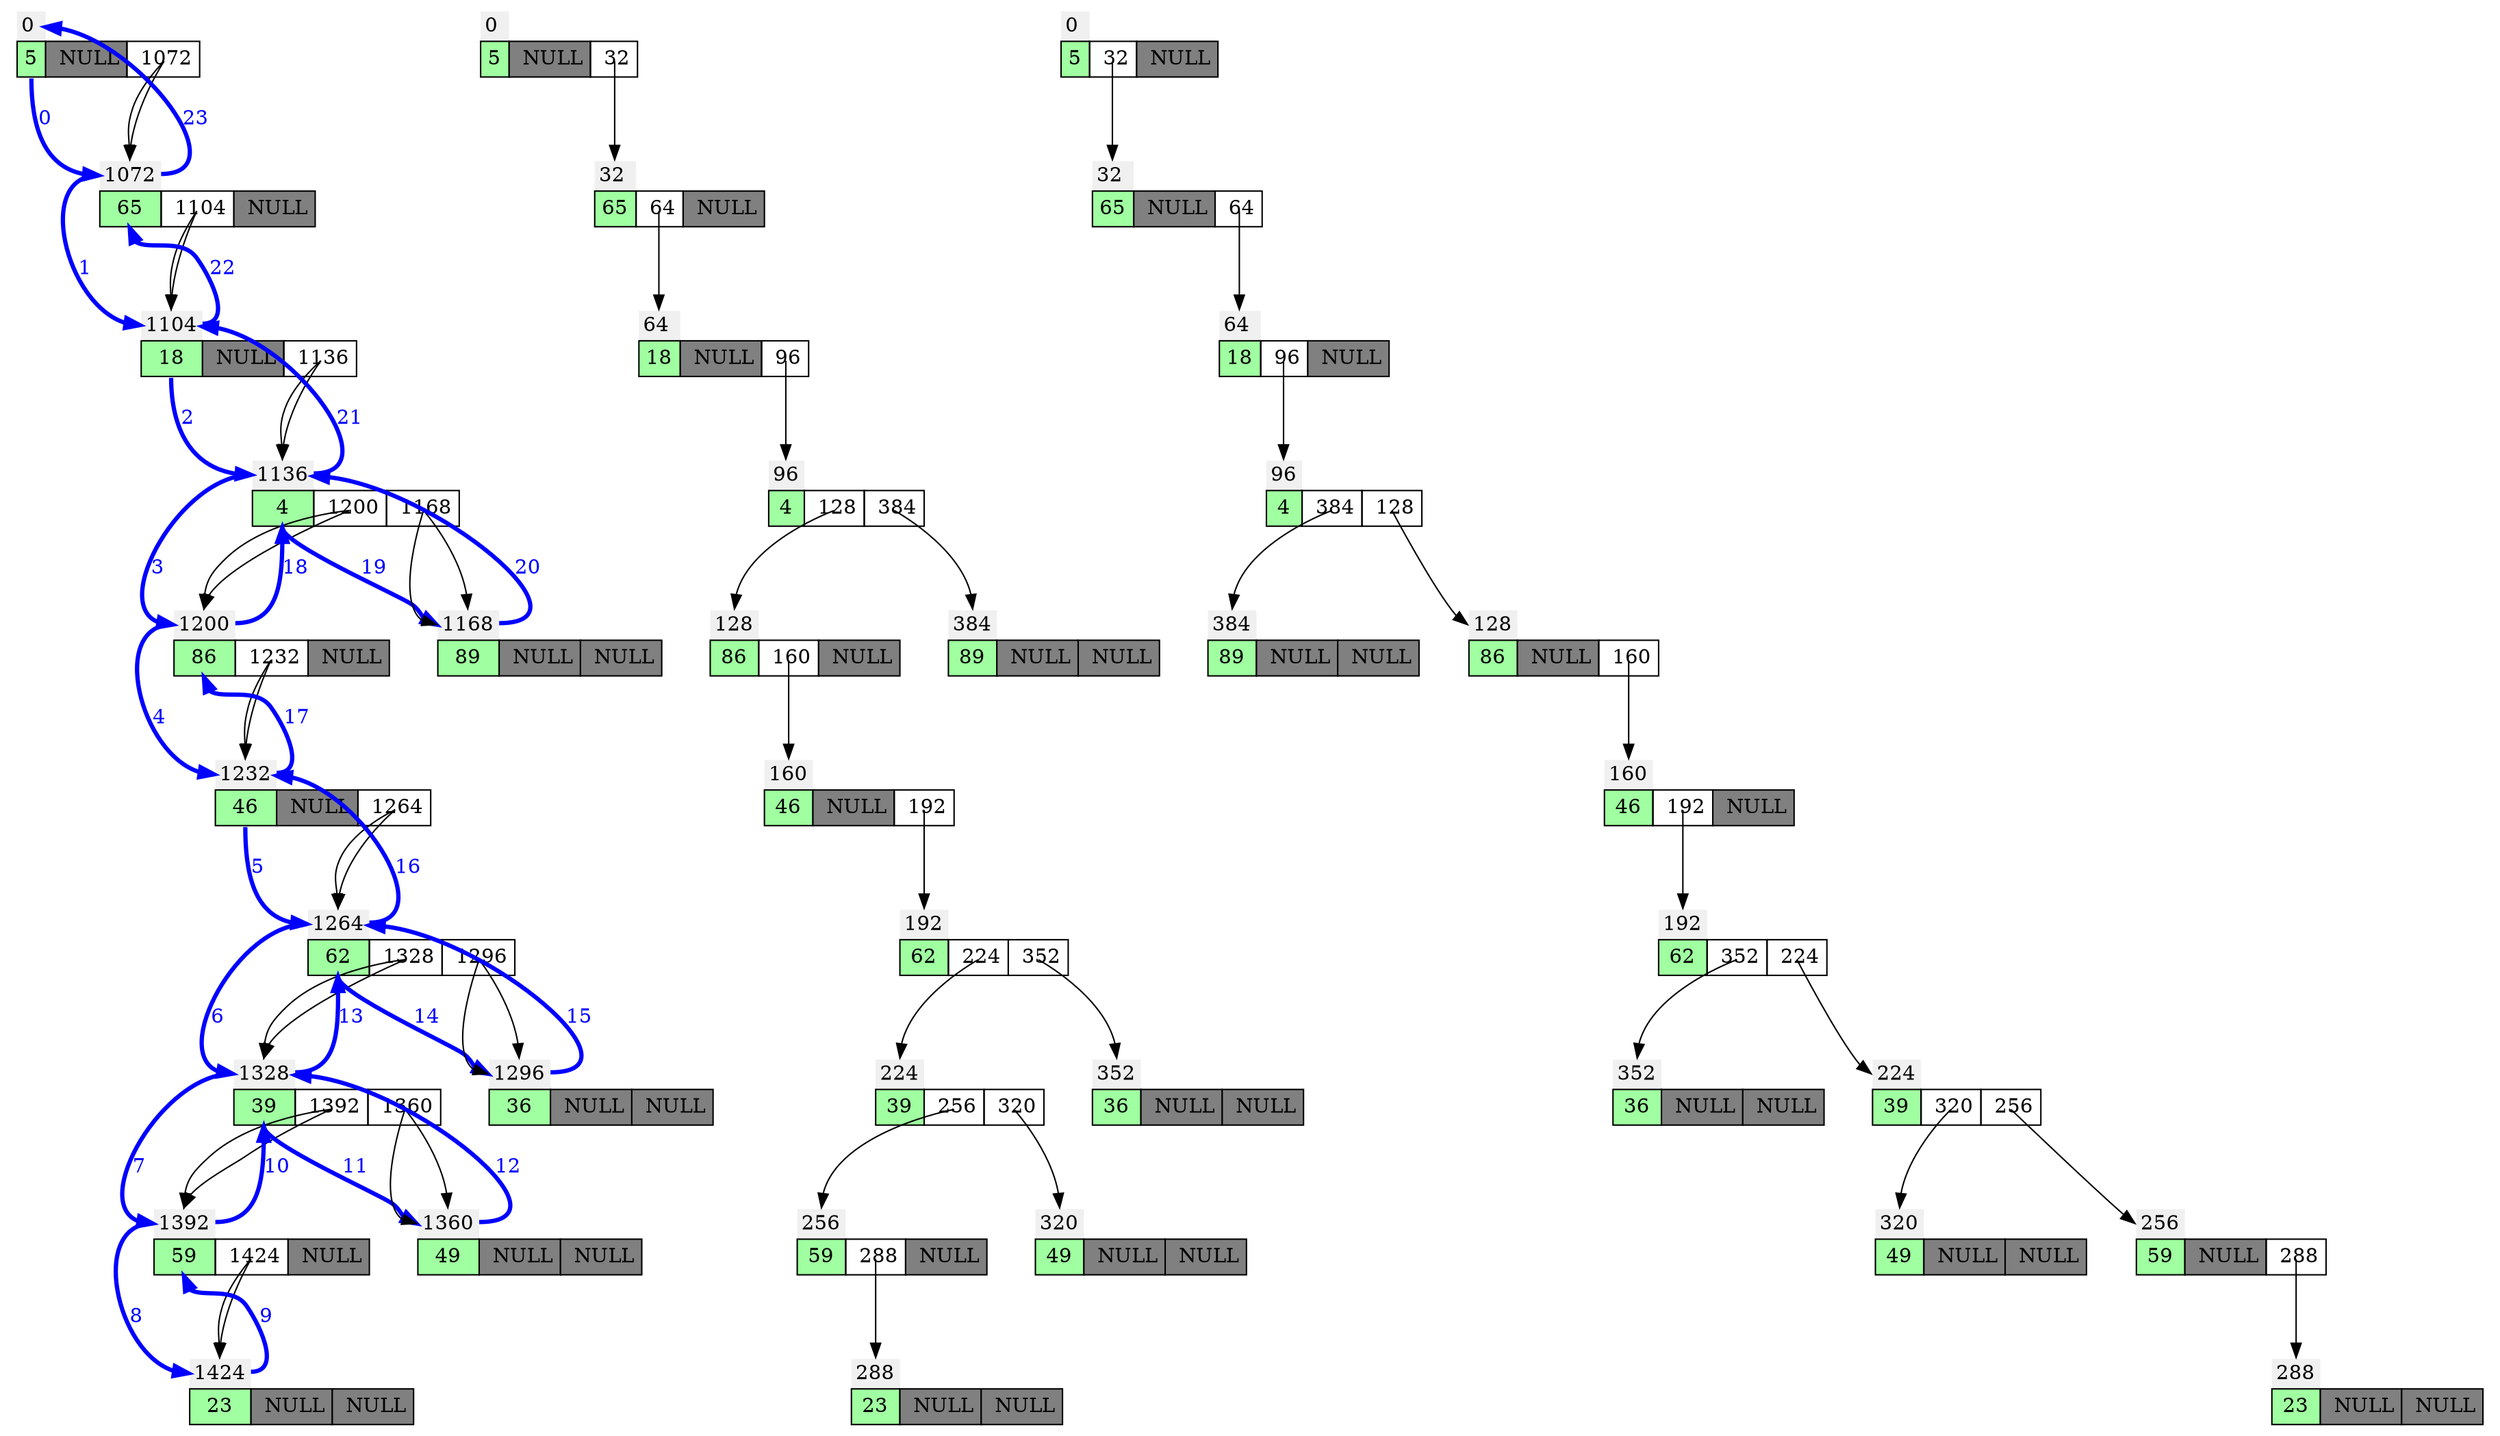 digraph g
{ 
node [shape=none]
rankdir="TB"
edge[tailclip=false,arrowtail=dot];
node_0_0
[label=<
<TABLE BORDER="0" CELLBORDER="1" CELLSPACING="0" CELLPADDING="4" >
<TR> <TD CELLPADDING="3" BORDER="0"  ALIGN="LEFT" bgcolor="#f0f0f0" PORT="id">0</TD> </TR><TR>
<TD PORT="val" bgcolor="#a0FFa0">5</TD>
 <TD PORT="L" bgcolor="#808080"> NULL</TD>
 <TD PORT="R" > 1072</TD>
</TR></TABLE>>];
node_0_0:R:c -> node_1072_0:id ;
node_0_0:val:s -> node_1072_0:id:w [ color=blue, fontcolor=blue, penwidth=3, label = "0"]
node_1072_0
[label=<
<TABLE BORDER="0" CELLBORDER="1" CELLSPACING="0" CELLPADDING="4" >
<TR> <TD CELLPADDING="3" BORDER="0"  ALIGN="LEFT" bgcolor="#f0f0f0" PORT="id">1072</TD> </TR><TR>
<TD PORT="val" bgcolor="#a0FFa0">65</TD>
 <TD PORT="L" > 1104</TD>
 <TD PORT="R" bgcolor="#808080"> NULL</TD>
</TR></TABLE>>];
node_1072_0:L:c -> node_1104_0:id ;
node_1072_0:id:w -> node_1104_0:id:w [ color=blue, fontcolor=blue, penwidth=3, label = "1"]
node_1104_0
[label=<
<TABLE BORDER="0" CELLBORDER="1" CELLSPACING="0" CELLPADDING="4" >
<TR> <TD CELLPADDING="3" BORDER="0"  ALIGN="LEFT" bgcolor="#f0f0f0" PORT="id">1104</TD> </TR><TR>
<TD PORT="val" bgcolor="#a0FFa0">18</TD>
 <TD PORT="L" bgcolor="#808080"> NULL</TD>
 <TD PORT="R" > 1136</TD>
</TR></TABLE>>];
node_1104_0:R:c -> node_1136_0:id ;
node_1104_0:val:s -> node_1136_0:id:w [ color=blue, fontcolor=blue, penwidth=3, label = "2"]
node_1136_0
[label=<
<TABLE BORDER="0" CELLBORDER="1" CELLSPACING="0" CELLPADDING="4" >
<TR> <TD CELLPADDING="3" BORDER="0"  ALIGN="LEFT" bgcolor="#f0f0f0" PORT="id">1136</TD> </TR><TR>
<TD PORT="val" bgcolor="#a0FFa0">4</TD>
 <TD PORT="L" > 1200</TD>
 <TD PORT="R" > 1168</TD>
</TR></TABLE>>];
rank = same; node_1136_0;node_1200_0;
node_1136_0:L:c -> node_1200_0:id ;
node_1136_0:R:c -> node_1168_0:id ;
node_1136_0:id:w -> node_1200_0:id:w [ color=blue, fontcolor=blue, penwidth=3, label = "3"]
node_1200_0
[label=<
<TABLE BORDER="0" CELLBORDER="1" CELLSPACING="0" CELLPADDING="4" >
<TR> <TD CELLPADDING="3" BORDER="0"  ALIGN="LEFT" bgcolor="#f0f0f0" PORT="id">1200</TD> </TR><TR>
<TD PORT="val" bgcolor="#a0FFa0">86</TD>
 <TD PORT="L" > 1232</TD>
 <TD PORT="R" bgcolor="#808080"> NULL</TD>
</TR></TABLE>>];
node_1200_0:L:c -> node_1232_0:id ;
node_1200_0:id:w -> node_1232_0:id:w [ color=blue, fontcolor=blue, penwidth=3, label = "4"]
node_1232_0
[label=<
<TABLE BORDER="0" CELLBORDER="1" CELLSPACING="0" CELLPADDING="4" >
<TR> <TD CELLPADDING="3" BORDER="0"  ALIGN="LEFT" bgcolor="#f0f0f0" PORT="id">1232</TD> </TR><TR>
<TD PORT="val" bgcolor="#a0FFa0">46</TD>
 <TD PORT="L" bgcolor="#808080"> NULL</TD>
 <TD PORT="R" > 1264</TD>
</TR></TABLE>>];
node_1232_0:R:c -> node_1264_0:id ;
node_1232_0:val:s -> node_1264_0:id:w [ color=blue, fontcolor=blue, penwidth=3, label = "5"]
node_1264_0
[label=<
<TABLE BORDER="0" CELLBORDER="1" CELLSPACING="0" CELLPADDING="4" >
<TR> <TD CELLPADDING="3" BORDER="0"  ALIGN="LEFT" bgcolor="#f0f0f0" PORT="id">1264</TD> </TR><TR>
<TD PORT="val" bgcolor="#a0FFa0">62</TD>
 <TD PORT="L" > 1328</TD>
 <TD PORT="R" > 1296</TD>
</TR></TABLE>>];
rank = same; node_1264_0;node_1328_0;
node_1264_0:L:c -> node_1328_0:id ;
node_1264_0:R:c -> node_1296_0:id ;
node_1264_0:id:w -> node_1328_0:id:w [ color=blue, fontcolor=blue, penwidth=3, label = "6"]
node_1328_0
[label=<
<TABLE BORDER="0" CELLBORDER="1" CELLSPACING="0" CELLPADDING="4" >
<TR> <TD CELLPADDING="3" BORDER="0"  ALIGN="LEFT" bgcolor="#f0f0f0" PORT="id">1328</TD> </TR><TR>
<TD PORT="val" bgcolor="#a0FFa0">39</TD>
 <TD PORT="L" > 1392</TD>
 <TD PORT="R" > 1360</TD>
</TR></TABLE>>];
rank = same; node_1328_0;node_1392_0;
node_1328_0:L:c -> node_1392_0:id ;
node_1328_0:R:c -> node_1360_0:id ;
node_1328_0:id:w -> node_1392_0:id:w [ color=blue, fontcolor=blue, penwidth=3, label = "7"]
node_1392_0
[label=<
<TABLE BORDER="0" CELLBORDER="1" CELLSPACING="0" CELLPADDING="4" >
<TR> <TD CELLPADDING="3" BORDER="0"  ALIGN="LEFT" bgcolor="#f0f0f0" PORT="id">1392</TD> </TR><TR>
<TD PORT="val" bgcolor="#a0FFa0">59</TD>
 <TD PORT="L" > 1424</TD>
 <TD PORT="R" bgcolor="#808080"> NULL</TD>
</TR></TABLE>>];
node_1392_0:L:c -> node_1424_0:id ;
node_1392_0:id:w -> node_1424_0:id:w [ color=blue, fontcolor=blue, penwidth=3, label = "8"]
node_1424_0
[label=<
<TABLE BORDER="0" CELLBORDER="1" CELLSPACING="0" CELLPADDING="4" >
<TR> <TD CELLPADDING="3" BORDER="0"  ALIGN="LEFT" bgcolor="#f0f0f0" PORT="id">1424</TD> </TR><TR>
<TD PORT="val" bgcolor="#a0FFa0">23</TD>
 <TD PORT="L" bgcolor="#808080"> NULL</TD>
 <TD PORT="R" bgcolor="#808080"> NULL</TD>
</TR></TABLE>>];
node_1424_0:id:e -> node_1392_0:val:s [ color=blue, fontcolor=blue, penwidth=3, label = "9"]
node_1392_0:id:e -> node_1328_0:val:s [ color=blue, fontcolor=blue, penwidth=3, label = "10"]
node_1328_0:val:s -> node_1360_0:id:w [ color=blue, fontcolor=blue, penwidth=3, label = "11"]
node_1360_0
[label=<
<TABLE BORDER="0" CELLBORDER="1" CELLSPACING="0" CELLPADDING="4" >
<TR> <TD CELLPADDING="3" BORDER="0"  ALIGN="LEFT" bgcolor="#f0f0f0" PORT="id">1360</TD> </TR><TR>
<TD PORT="val" bgcolor="#a0FFa0">49</TD>
 <TD PORT="L" bgcolor="#808080"> NULL</TD>
 <TD PORT="R" bgcolor="#808080"> NULL</TD>
</TR></TABLE>>];
node_1360_0:id:e -> node_1328_0:id:e [ color=blue, fontcolor=blue, penwidth=3, label = "12"]
node_1328_0:id:e -> node_1264_0:val:s [ color=blue, fontcolor=blue, penwidth=3, label = "13"]
node_1264_0:val:s -> node_1296_0:id:w [ color=blue, fontcolor=blue, penwidth=3, label = "14"]
node_1296_0
[label=<
<TABLE BORDER="0" CELLBORDER="1" CELLSPACING="0" CELLPADDING="4" >
<TR> <TD CELLPADDING="3" BORDER="0"  ALIGN="LEFT" bgcolor="#f0f0f0" PORT="id">1296</TD> </TR><TR>
<TD PORT="val" bgcolor="#a0FFa0">36</TD>
 <TD PORT="L" bgcolor="#808080"> NULL</TD>
 <TD PORT="R" bgcolor="#808080"> NULL</TD>
</TR></TABLE>>];
node_1296_0:id:e -> node_1264_0:id:e [ color=blue, fontcolor=blue, penwidth=3, label = "15"]
node_1264_0:id:e -> node_1232_0:id:e [ color=blue, fontcolor=blue, penwidth=3, label = "16"]
node_1232_0:id:e -> node_1200_0:val:s [ color=blue, fontcolor=blue, penwidth=3, label = "17"]
node_1200_0:id:e -> node_1136_0:val:s [ color=blue, fontcolor=blue, penwidth=3, label = "18"]
node_1136_0:val:s -> node_1168_0:id:w [ color=blue, fontcolor=blue, penwidth=3, label = "19"]
node_1168_0
[label=<
<TABLE BORDER="0" CELLBORDER="1" CELLSPACING="0" CELLPADDING="4" >
<TR> <TD CELLPADDING="3" BORDER="0"  ALIGN="LEFT" bgcolor="#f0f0f0" PORT="id">1168</TD> </TR><TR>
<TD PORT="val" bgcolor="#a0FFa0">89</TD>
 <TD PORT="L" bgcolor="#808080"> NULL</TD>
 <TD PORT="R" bgcolor="#808080"> NULL</TD>
</TR></TABLE>>];
node_1168_0:id:e -> node_1136_0:id:e [ color=blue, fontcolor=blue, penwidth=3, label = "20"]
node_1136_0:id:e -> node_1104_0:id:e [ color=blue, fontcolor=blue, penwidth=3, label = "21"]
node_1104_0:id:e -> node_1072_0:val:s [ color=blue, fontcolor=blue, penwidth=3, label = "22"]
node_1072_0:id:e -> node_0_0:id:e [ color=blue, fontcolor=blue, penwidth=3, label = "23"]
node_0_0
[label=<
<TABLE BORDER="0" CELLBORDER="1" CELLSPACING="0" CELLPADDING="4" >
<TR> <TD CELLPADDING="3" BORDER="0"  ALIGN="LEFT" bgcolor="#f0f0f0" PORT="id">0</TD> </TR><TR>
<TD PORT="val" bgcolor="#a0FFa0">5</TD>
 <TD PORT="L" bgcolor="#808080"> NULL</TD>
 <TD PORT="R" > 1072</TD>
</TR></TABLE>>];
node_0_0:R:c -> node_1072_0:id ;
node_1072_0
[label=<
<TABLE BORDER="0" CELLBORDER="1" CELLSPACING="0" CELLPADDING="4" >
<TR> <TD CELLPADDING="3" BORDER="0"  ALIGN="LEFT" bgcolor="#f0f0f0" PORT="id">1072</TD> </TR><TR>
<TD PORT="val" bgcolor="#a0FFa0">65</TD>
 <TD PORT="L" > 1104</TD>
 <TD PORT="R" bgcolor="#808080"> NULL</TD>
</TR></TABLE>>];
node_1072_0:L:c -> node_1104_0:id ;
node_1104_0
[label=<
<TABLE BORDER="0" CELLBORDER="1" CELLSPACING="0" CELLPADDING="4" >
<TR> <TD CELLPADDING="3" BORDER="0"  ALIGN="LEFT" bgcolor="#f0f0f0" PORT="id">1104</TD> </TR><TR>
<TD PORT="val" bgcolor="#a0FFa0">18</TD>
 <TD PORT="L" bgcolor="#808080"> NULL</TD>
 <TD PORT="R" > 1136</TD>
</TR></TABLE>>];
node_1104_0:R:c -> node_1136_0:id ;
node_1136_0
[label=<
<TABLE BORDER="0" CELLBORDER="1" CELLSPACING="0" CELLPADDING="4" >
<TR> <TD CELLPADDING="3" BORDER="0"  ALIGN="LEFT" bgcolor="#f0f0f0" PORT="id">1136</TD> </TR><TR>
<TD PORT="val" bgcolor="#a0FFa0">4</TD>
 <TD PORT="L" > 1200</TD>
 <TD PORT="R" > 1168</TD>
</TR></TABLE>>];
rank = same; node_1136_0;node_1200_0;
node_1136_0:L:c -> node_1200_0:id ;
node_1136_0:R:c -> node_1168_0:id ;
node_1200_0
[label=<
<TABLE BORDER="0" CELLBORDER="1" CELLSPACING="0" CELLPADDING="4" >
<TR> <TD CELLPADDING="3" BORDER="0"  ALIGN="LEFT" bgcolor="#f0f0f0" PORT="id">1200</TD> </TR><TR>
<TD PORT="val" bgcolor="#a0FFa0">86</TD>
 <TD PORT="L" > 1232</TD>
 <TD PORT="R" bgcolor="#808080"> NULL</TD>
</TR></TABLE>>];
node_1200_0:L:c -> node_1232_0:id ;
node_1232_0
[label=<
<TABLE BORDER="0" CELLBORDER="1" CELLSPACING="0" CELLPADDING="4" >
<TR> <TD CELLPADDING="3" BORDER="0"  ALIGN="LEFT" bgcolor="#f0f0f0" PORT="id">1232</TD> </TR><TR>
<TD PORT="val" bgcolor="#a0FFa0">46</TD>
 <TD PORT="L" bgcolor="#808080"> NULL</TD>
 <TD PORT="R" > 1264</TD>
</TR></TABLE>>];
node_1232_0:R:c -> node_1264_0:id ;
node_1264_0
[label=<
<TABLE BORDER="0" CELLBORDER="1" CELLSPACING="0" CELLPADDING="4" >
<TR> <TD CELLPADDING="3" BORDER="0"  ALIGN="LEFT" bgcolor="#f0f0f0" PORT="id">1264</TD> </TR><TR>
<TD PORT="val" bgcolor="#a0FFa0">62</TD>
 <TD PORT="L" > 1328</TD>
 <TD PORT="R" > 1296</TD>
</TR></TABLE>>];
rank = same; node_1264_0;node_1328_0;
node_1264_0:L:c -> node_1328_0:id ;
node_1264_0:R:c -> node_1296_0:id ;
node_1328_0
[label=<
<TABLE BORDER="0" CELLBORDER="1" CELLSPACING="0" CELLPADDING="4" >
<TR> <TD CELLPADDING="3" BORDER="0"  ALIGN="LEFT" bgcolor="#f0f0f0" PORT="id">1328</TD> </TR><TR>
<TD PORT="val" bgcolor="#a0FFa0">39</TD>
 <TD PORT="L" > 1392</TD>
 <TD PORT="R" > 1360</TD>
</TR></TABLE>>];
rank = same; node_1328_0;node_1392_0;
node_1328_0:L:c -> node_1392_0:id ;
node_1328_0:R:c -> node_1360_0:id ;
node_1392_0
[label=<
<TABLE BORDER="0" CELLBORDER="1" CELLSPACING="0" CELLPADDING="4" >
<TR> <TD CELLPADDING="3" BORDER="0"  ALIGN="LEFT" bgcolor="#f0f0f0" PORT="id">1392</TD> </TR><TR>
<TD PORT="val" bgcolor="#a0FFa0">59</TD>
 <TD PORT="L" > 1424</TD>
 <TD PORT="R" bgcolor="#808080"> NULL</TD>
</TR></TABLE>>];
node_1392_0:L:c -> node_1424_0:id ;
node_1424_0
[label=<
<TABLE BORDER="0" CELLBORDER="1" CELLSPACING="0" CELLPADDING="4" >
<TR> <TD CELLPADDING="3" BORDER="0"  ALIGN="LEFT" bgcolor="#f0f0f0" PORT="id">1424</TD> </TR><TR>
<TD PORT="val" bgcolor="#a0FFa0">23</TD>
 <TD PORT="L" bgcolor="#808080"> NULL</TD>
 <TD PORT="R" bgcolor="#808080"> NULL</TD>
</TR></TABLE>>];
node_1360_0
[label=<
<TABLE BORDER="0" CELLBORDER="1" CELLSPACING="0" CELLPADDING="4" >
<TR> <TD CELLPADDING="3" BORDER="0"  ALIGN="LEFT" bgcolor="#f0f0f0" PORT="id">1360</TD> </TR><TR>
<TD PORT="val" bgcolor="#a0FFa0">49</TD>
 <TD PORT="L" bgcolor="#808080"> NULL</TD>
 <TD PORT="R" bgcolor="#808080"> NULL</TD>
</TR></TABLE>>];
node_1296_0
[label=<
<TABLE BORDER="0" CELLBORDER="1" CELLSPACING="0" CELLPADDING="4" >
<TR> <TD CELLPADDING="3" BORDER="0"  ALIGN="LEFT" bgcolor="#f0f0f0" PORT="id">1296</TD> </TR><TR>
<TD PORT="val" bgcolor="#a0FFa0">36</TD>
 <TD PORT="L" bgcolor="#808080"> NULL</TD>
 <TD PORT="R" bgcolor="#808080"> NULL</TD>
</TR></TABLE>>];
node_1168_0
[label=<
<TABLE BORDER="0" CELLBORDER="1" CELLSPACING="0" CELLPADDING="4" >
<TR> <TD CELLPADDING="3" BORDER="0"  ALIGN="LEFT" bgcolor="#f0f0f0" PORT="id">1168</TD> </TR><TR>
<TD PORT="val" bgcolor="#a0FFa0">89</TD>
 <TD PORT="L" bgcolor="#808080"> NULL</TD>
 <TD PORT="R" bgcolor="#808080"> NULL</TD>
</TR></TABLE>>];
node_0_2
[label=<
<TABLE BORDER="0" CELLBORDER="1" CELLSPACING="0" CELLPADDING="4" >
<TR> <TD CELLPADDING="3" BORDER="0"  ALIGN="LEFT" bgcolor="#f0f0f0" PORT="id">0</TD> </TR><TR>
<TD PORT="val" bgcolor="#a0FFa0">5</TD>
 <TD PORT="L" bgcolor="#808080"> NULL</TD>
 <TD PORT="R" > 32</TD>
</TR></TABLE>>];
node_0_2:R:c -> node_32_2:id ;
node_32_2
[label=<
<TABLE BORDER="0" CELLBORDER="1" CELLSPACING="0" CELLPADDING="4" >
<TR> <TD CELLPADDING="3" BORDER="0"  ALIGN="LEFT" bgcolor="#f0f0f0" PORT="id">32</TD> </TR><TR>
<TD PORT="val" bgcolor="#a0FFa0">65</TD>
 <TD PORT="L" > 64</TD>
 <TD PORT="R" bgcolor="#808080"> NULL</TD>
</TR></TABLE>>];
node_32_2:L:c -> node_64_2:id ;
node_64_2
[label=<
<TABLE BORDER="0" CELLBORDER="1" CELLSPACING="0" CELLPADDING="4" >
<TR> <TD CELLPADDING="3" BORDER="0"  ALIGN="LEFT" bgcolor="#f0f0f0" PORT="id">64</TD> </TR><TR>
<TD PORT="val" bgcolor="#a0FFa0">18</TD>
 <TD PORT="L" bgcolor="#808080"> NULL</TD>
 <TD PORT="R" > 96</TD>
</TR></TABLE>>];
node_64_2:R:c -> node_96_2:id ;
node_96_2
[label=<
<TABLE BORDER="0" CELLBORDER="1" CELLSPACING="0" CELLPADDING="4" >
<TR> <TD CELLPADDING="3" BORDER="0"  ALIGN="LEFT" bgcolor="#f0f0f0" PORT="id">96</TD> </TR><TR>
<TD PORT="val" bgcolor="#a0FFa0">4</TD>
 <TD PORT="L" > 128</TD>
 <TD PORT="R" > 384</TD>
</TR></TABLE>>];
rank = same; node_96_2;node_128_2;
node_96_2:L:c -> node_128_2:id ;
node_96_2:R:c -> node_384_2:id ;
node_128_2
[label=<
<TABLE BORDER="0" CELLBORDER="1" CELLSPACING="0" CELLPADDING="4" >
<TR> <TD CELLPADDING="3" BORDER="0"  ALIGN="LEFT" bgcolor="#f0f0f0" PORT="id">128</TD> </TR><TR>
<TD PORT="val" bgcolor="#a0FFa0">86</TD>
 <TD PORT="L" > 160</TD>
 <TD PORT="R" bgcolor="#808080"> NULL</TD>
</TR></TABLE>>];
node_128_2:L:c -> node_160_2:id ;
node_160_2
[label=<
<TABLE BORDER="0" CELLBORDER="1" CELLSPACING="0" CELLPADDING="4" >
<TR> <TD CELLPADDING="3" BORDER="0"  ALIGN="LEFT" bgcolor="#f0f0f0" PORT="id">160</TD> </TR><TR>
<TD PORT="val" bgcolor="#a0FFa0">46</TD>
 <TD PORT="L" bgcolor="#808080"> NULL</TD>
 <TD PORT="R" > 192</TD>
</TR></TABLE>>];
node_160_2:R:c -> node_192_2:id ;
node_192_2
[label=<
<TABLE BORDER="0" CELLBORDER="1" CELLSPACING="0" CELLPADDING="4" >
<TR> <TD CELLPADDING="3" BORDER="0"  ALIGN="LEFT" bgcolor="#f0f0f0" PORT="id">192</TD> </TR><TR>
<TD PORT="val" bgcolor="#a0FFa0">62</TD>
 <TD PORT="L" > 224</TD>
 <TD PORT="R" > 352</TD>
</TR></TABLE>>];
rank = same; node_192_2;node_224_2;
node_192_2:L:c -> node_224_2:id ;
node_192_2:R:c -> node_352_2:id ;
node_224_2
[label=<
<TABLE BORDER="0" CELLBORDER="1" CELLSPACING="0" CELLPADDING="4" >
<TR> <TD CELLPADDING="3" BORDER="0"  ALIGN="LEFT" bgcolor="#f0f0f0" PORT="id">224</TD> </TR><TR>
<TD PORT="val" bgcolor="#a0FFa0">39</TD>
 <TD PORT="L" > 256</TD>
 <TD PORT="R" > 320</TD>
</TR></TABLE>>];
rank = same; node_224_2;node_256_2;
node_224_2:L:c -> node_256_2:id ;
node_224_2:R:c -> node_320_2:id ;
node_256_2
[label=<
<TABLE BORDER="0" CELLBORDER="1" CELLSPACING="0" CELLPADDING="4" >
<TR> <TD CELLPADDING="3" BORDER="0"  ALIGN="LEFT" bgcolor="#f0f0f0" PORT="id">256</TD> </TR><TR>
<TD PORT="val" bgcolor="#a0FFa0">59</TD>
 <TD PORT="L" > 288</TD>
 <TD PORT="R" bgcolor="#808080"> NULL</TD>
</TR></TABLE>>];
node_256_2:L:c -> node_288_2:id ;
node_288_2
[label=<
<TABLE BORDER="0" CELLBORDER="1" CELLSPACING="0" CELLPADDING="4" >
<TR> <TD CELLPADDING="3" BORDER="0"  ALIGN="LEFT" bgcolor="#f0f0f0" PORT="id">288</TD> </TR><TR>
<TD PORT="val" bgcolor="#a0FFa0">23</TD>
 <TD PORT="L" bgcolor="#808080"> NULL</TD>
 <TD PORT="R" bgcolor="#808080"> NULL</TD>
</TR></TABLE>>];
node_320_2
[label=<
<TABLE BORDER="0" CELLBORDER="1" CELLSPACING="0" CELLPADDING="4" >
<TR> <TD CELLPADDING="3" BORDER="0"  ALIGN="LEFT" bgcolor="#f0f0f0" PORT="id">320</TD> </TR><TR>
<TD PORT="val" bgcolor="#a0FFa0">49</TD>
 <TD PORT="L" bgcolor="#808080"> NULL</TD>
 <TD PORT="R" bgcolor="#808080"> NULL</TD>
</TR></TABLE>>];
node_352_2
[label=<
<TABLE BORDER="0" CELLBORDER="1" CELLSPACING="0" CELLPADDING="4" >
<TR> <TD CELLPADDING="3" BORDER="0"  ALIGN="LEFT" bgcolor="#f0f0f0" PORT="id">352</TD> </TR><TR>
<TD PORT="val" bgcolor="#a0FFa0">36</TD>
 <TD PORT="L" bgcolor="#808080"> NULL</TD>
 <TD PORT="R" bgcolor="#808080"> NULL</TD>
</TR></TABLE>>];
node_384_2
[label=<
<TABLE BORDER="0" CELLBORDER="1" CELLSPACING="0" CELLPADDING="4" >
<TR> <TD CELLPADDING="3" BORDER="0"  ALIGN="LEFT" bgcolor="#f0f0f0" PORT="id">384</TD> </TR><TR>
<TD PORT="val" bgcolor="#a0FFa0">89</TD>
 <TD PORT="L" bgcolor="#808080"> NULL</TD>
 <TD PORT="R" bgcolor="#808080"> NULL</TD>
</TR></TABLE>>];
node_0_3
[label=<
<TABLE BORDER="0" CELLBORDER="1" CELLSPACING="0" CELLPADDING="4" >
<TR> <TD CELLPADDING="3" BORDER="0"  ALIGN="LEFT" bgcolor="#f0f0f0" PORT="id">0</TD> </TR><TR>
<TD PORT="val" bgcolor="#a0FFa0">5</TD>
 <TD PORT="L" > 32</TD>
 <TD PORT="R" bgcolor="#808080"> NULL</TD>
</TR></TABLE>>];
node_0_3:L:c -> node_32_3:id ;
node_32_3
[label=<
<TABLE BORDER="0" CELLBORDER="1" CELLSPACING="0" CELLPADDING="4" >
<TR> <TD CELLPADDING="3" BORDER="0"  ALIGN="LEFT" bgcolor="#f0f0f0" PORT="id">32</TD> </TR><TR>
<TD PORT="val" bgcolor="#a0FFa0">65</TD>
 <TD PORT="L" bgcolor="#808080"> NULL</TD>
 <TD PORT="R" > 64</TD>
</TR></TABLE>>];
node_32_3:R:c -> node_64_3:id ;
node_64_3
[label=<
<TABLE BORDER="0" CELLBORDER="1" CELLSPACING="0" CELLPADDING="4" >
<TR> <TD CELLPADDING="3" BORDER="0"  ALIGN="LEFT" bgcolor="#f0f0f0" PORT="id">64</TD> </TR><TR>
<TD PORT="val" bgcolor="#a0FFa0">18</TD>
 <TD PORT="L" > 96</TD>
 <TD PORT="R" bgcolor="#808080"> NULL</TD>
</TR></TABLE>>];
node_64_3:L:c -> node_96_3:id ;
node_96_3
[label=<
<TABLE BORDER="0" CELLBORDER="1" CELLSPACING="0" CELLPADDING="4" >
<TR> <TD CELLPADDING="3" BORDER="0"  ALIGN="LEFT" bgcolor="#f0f0f0" PORT="id">96</TD> </TR><TR>
<TD PORT="val" bgcolor="#a0FFa0">4</TD>
 <TD PORT="L" > 384</TD>
 <TD PORT="R" > 128</TD>
</TR></TABLE>>];
rank = same; node_96_3;node_384_3;
node_96_3:L:c -> node_384_3:id ;
node_96_3:R:c -> node_128_3:id ;
node_384_3
[label=<
<TABLE BORDER="0" CELLBORDER="1" CELLSPACING="0" CELLPADDING="4" >
<TR> <TD CELLPADDING="3" BORDER="0"  ALIGN="LEFT" bgcolor="#f0f0f0" PORT="id">384</TD> </TR><TR>
<TD PORT="val" bgcolor="#a0FFa0">89</TD>
 <TD PORT="L" bgcolor="#808080"> NULL</TD>
 <TD PORT="R" bgcolor="#808080"> NULL</TD>
</TR></TABLE>>];
node_128_3
[label=<
<TABLE BORDER="0" CELLBORDER="1" CELLSPACING="0" CELLPADDING="4" >
<TR> <TD CELLPADDING="3" BORDER="0"  ALIGN="LEFT" bgcolor="#f0f0f0" PORT="id">128</TD> </TR><TR>
<TD PORT="val" bgcolor="#a0FFa0">86</TD>
 <TD PORT="L" bgcolor="#808080"> NULL</TD>
 <TD PORT="R" > 160</TD>
</TR></TABLE>>];
node_128_3:R:c -> node_160_3:id ;
node_160_3
[label=<
<TABLE BORDER="0" CELLBORDER="1" CELLSPACING="0" CELLPADDING="4" >
<TR> <TD CELLPADDING="3" BORDER="0"  ALIGN="LEFT" bgcolor="#f0f0f0" PORT="id">160</TD> </TR><TR>
<TD PORT="val" bgcolor="#a0FFa0">46</TD>
 <TD PORT="L" > 192</TD>
 <TD PORT="R" bgcolor="#808080"> NULL</TD>
</TR></TABLE>>];
node_160_3:L:c -> node_192_3:id ;
node_192_3
[label=<
<TABLE BORDER="0" CELLBORDER="1" CELLSPACING="0" CELLPADDING="4" >
<TR> <TD CELLPADDING="3" BORDER="0"  ALIGN="LEFT" bgcolor="#f0f0f0" PORT="id">192</TD> </TR><TR>
<TD PORT="val" bgcolor="#a0FFa0">62</TD>
 <TD PORT="L" > 352</TD>
 <TD PORT="R" > 224</TD>
</TR></TABLE>>];
rank = same; node_192_3;node_352_3;
node_192_3:L:c -> node_352_3:id ;
node_192_3:R:c -> node_224_3:id ;
node_352_3
[label=<
<TABLE BORDER="0" CELLBORDER="1" CELLSPACING="0" CELLPADDING="4" >
<TR> <TD CELLPADDING="3" BORDER="0"  ALIGN="LEFT" bgcolor="#f0f0f0" PORT="id">352</TD> </TR><TR>
<TD PORT="val" bgcolor="#a0FFa0">36</TD>
 <TD PORT="L" bgcolor="#808080"> NULL</TD>
 <TD PORT="R" bgcolor="#808080"> NULL</TD>
</TR></TABLE>>];
node_224_3
[label=<
<TABLE BORDER="0" CELLBORDER="1" CELLSPACING="0" CELLPADDING="4" >
<TR> <TD CELLPADDING="3" BORDER="0"  ALIGN="LEFT" bgcolor="#f0f0f0" PORT="id">224</TD> </TR><TR>
<TD PORT="val" bgcolor="#a0FFa0">39</TD>
 <TD PORT="L" > 320</TD>
 <TD PORT="R" > 256</TD>
</TR></TABLE>>];
rank = same; node_224_3;node_320_3;
node_224_3:L:c -> node_320_3:id ;
node_224_3:R:c -> node_256_3:id ;
node_320_3
[label=<
<TABLE BORDER="0" CELLBORDER="1" CELLSPACING="0" CELLPADDING="4" >
<TR> <TD CELLPADDING="3" BORDER="0"  ALIGN="LEFT" bgcolor="#f0f0f0" PORT="id">320</TD> </TR><TR>
<TD PORT="val" bgcolor="#a0FFa0">49</TD>
 <TD PORT="L" bgcolor="#808080"> NULL</TD>
 <TD PORT="R" bgcolor="#808080"> NULL</TD>
</TR></TABLE>>];
node_256_3
[label=<
<TABLE BORDER="0" CELLBORDER="1" CELLSPACING="0" CELLPADDING="4" >
<TR> <TD CELLPADDING="3" BORDER="0"  ALIGN="LEFT" bgcolor="#f0f0f0" PORT="id">256</TD> </TR><TR>
<TD PORT="val" bgcolor="#a0FFa0">59</TD>
 <TD PORT="L" bgcolor="#808080"> NULL</TD>
 <TD PORT="R" > 288</TD>
</TR></TABLE>>];
node_256_3:R:c -> node_288_3:id ;
node_288_3
[label=<
<TABLE BORDER="0" CELLBORDER="1" CELLSPACING="0" CELLPADDING="4" >
<TR> <TD CELLPADDING="3" BORDER="0"  ALIGN="LEFT" bgcolor="#f0f0f0" PORT="id">288</TD> </TR><TR>
<TD PORT="val" bgcolor="#a0FFa0">23</TD>
 <TD PORT="L" bgcolor="#808080"> NULL</TD>
 <TD PORT="R" bgcolor="#808080"> NULL</TD>
</TR></TABLE>>];
}
